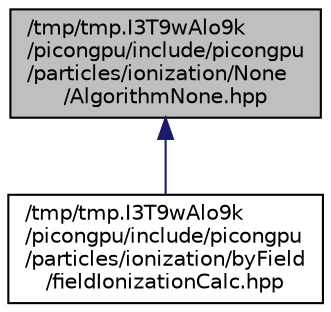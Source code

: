 digraph "/tmp/tmp.I3T9wAlo9k/picongpu/include/picongpu/particles/ionization/None/AlgorithmNone.hpp"
{
 // LATEX_PDF_SIZE
  edge [fontname="Helvetica",fontsize="10",labelfontname="Helvetica",labelfontsize="10"];
  node [fontname="Helvetica",fontsize="10",shape=record];
  Node1 [label="/tmp/tmp.I3T9wAlo9k\l/picongpu/include/picongpu\l/particles/ionization/None\l/AlgorithmNone.hpp",height=0.2,width=0.4,color="black", fillcolor="grey75", style="filled", fontcolor="black",tooltip=" "];
  Node1 -> Node2 [dir="back",color="midnightblue",fontsize="10",style="solid",fontname="Helvetica"];
  Node2 [label="/tmp/tmp.I3T9wAlo9k\l/picongpu/include/picongpu\l/particles/ionization/byField\l/fieldIonizationCalc.hpp",height=0.2,width=0.4,color="black", fillcolor="white", style="filled",URL="$field_ionization_calc_8hpp_source.html",tooltip=" "];
}
